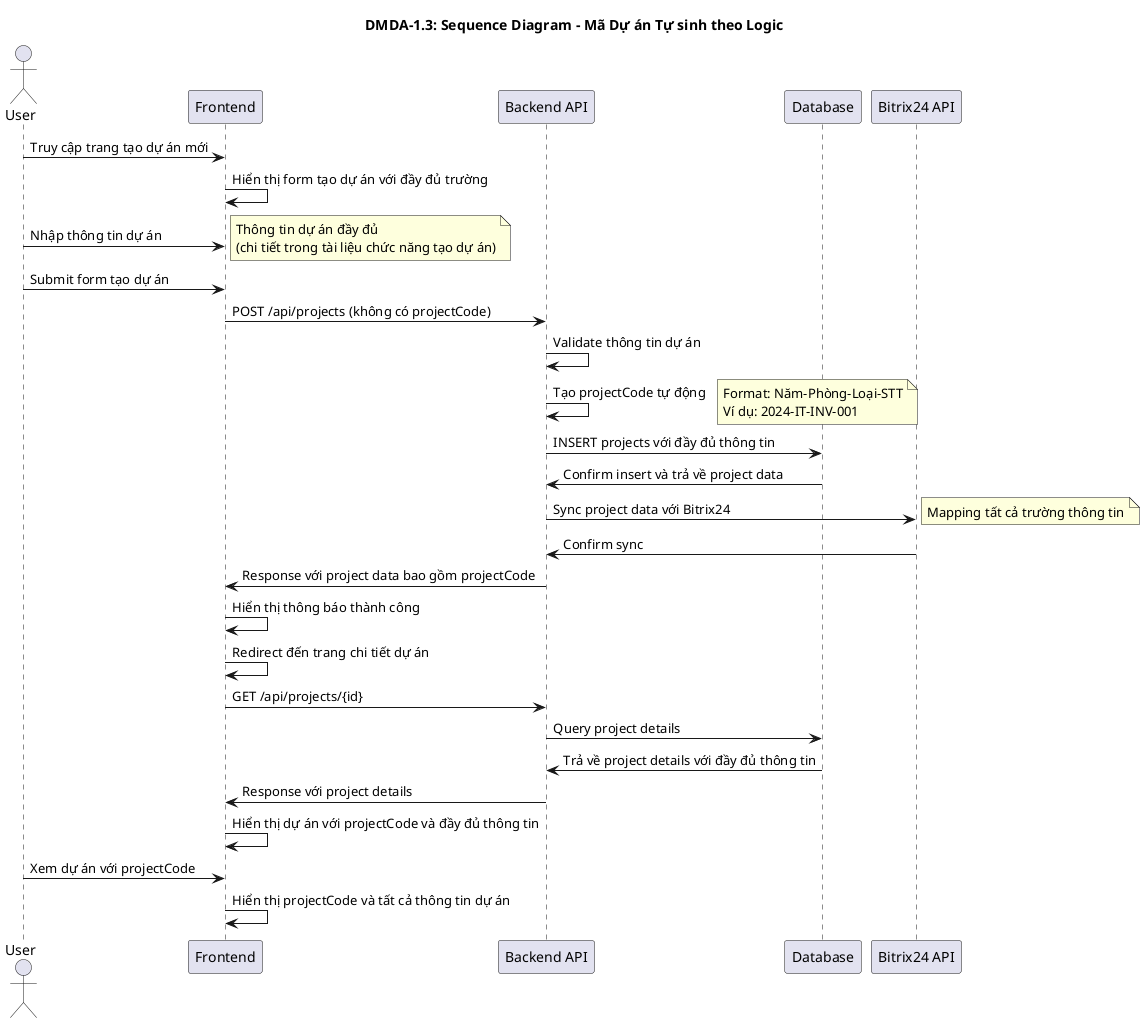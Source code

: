 @startuml DMDA-1.3 Sequence Diagram

title DMDA-1.3: Sequence Diagram - Mã Dự án Tự sinh theo Logic

actor User as U
participant "Frontend" as F
participant "Backend API" as B
participant "Database" as D
participant "Bitrix24 API" as B24

U -> F: Truy cập trang tạo dự án mới
F -> F: Hiển thị form tạo dự án với đầy đủ trường

U -> F: Nhập thông tin dự án
note right
  Thông tin dự án đầy đủ
  (chi tiết trong tài liệu chức năng tạo dự án)
end note

U -> F: Submit form tạo dự án
F -> B: POST /api/projects (không có projectCode)

B -> B: Validate thông tin dự án

B -> B: Tạo projectCode tự động
note right
  Format: Năm-Phòng-Loại-STT
  Ví dụ: 2024-IT-INV-001
end note

B -> D: INSERT projects với đầy đủ thông tin
D -> B: Confirm insert và trả về project data

B -> B24: Sync project data với Bitrix24
note right
  Mapping tất cả trường thông tin
end note
B24 -> B: Confirm sync

B -> F: Response với project data bao gồm projectCode
F -> F: Hiển thị thông báo thành công

F -> F: Redirect đến trang chi tiết dự án
F -> B: GET /api/projects/{id}
B -> D: Query project details
D -> B: Trả về project details với đầy đủ thông tin
B -> F: Response với project details
F -> F: Hiển thị dự án với projectCode và đầy đủ thông tin

U -> F: Xem dự án với projectCode
F -> F: Hiển thị projectCode và tất cả thông tin dự án

@enduml
